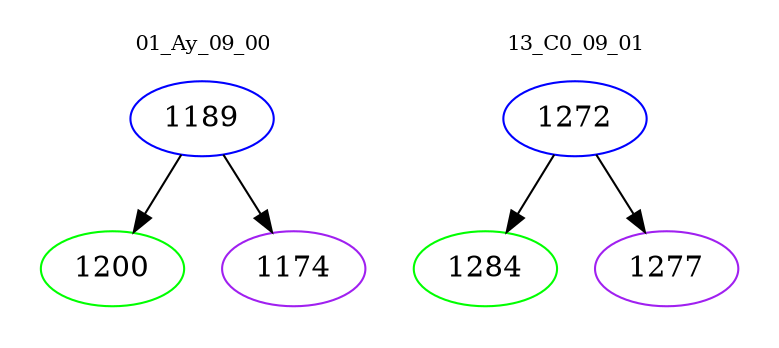 digraph{
subgraph cluster_0 {
color = white
label = "01_Ay_09_00";
fontsize=10;
T0_1189 [label="1189", color="blue"]
T0_1189 -> T0_1200 [color="black"]
T0_1200 [label="1200", color="green"]
T0_1189 -> T0_1174 [color="black"]
T0_1174 [label="1174", color="purple"]
}
subgraph cluster_1 {
color = white
label = "13_C0_09_01";
fontsize=10;
T1_1272 [label="1272", color="blue"]
T1_1272 -> T1_1284 [color="black"]
T1_1284 [label="1284", color="green"]
T1_1272 -> T1_1277 [color="black"]
T1_1277 [label="1277", color="purple"]
}
}
